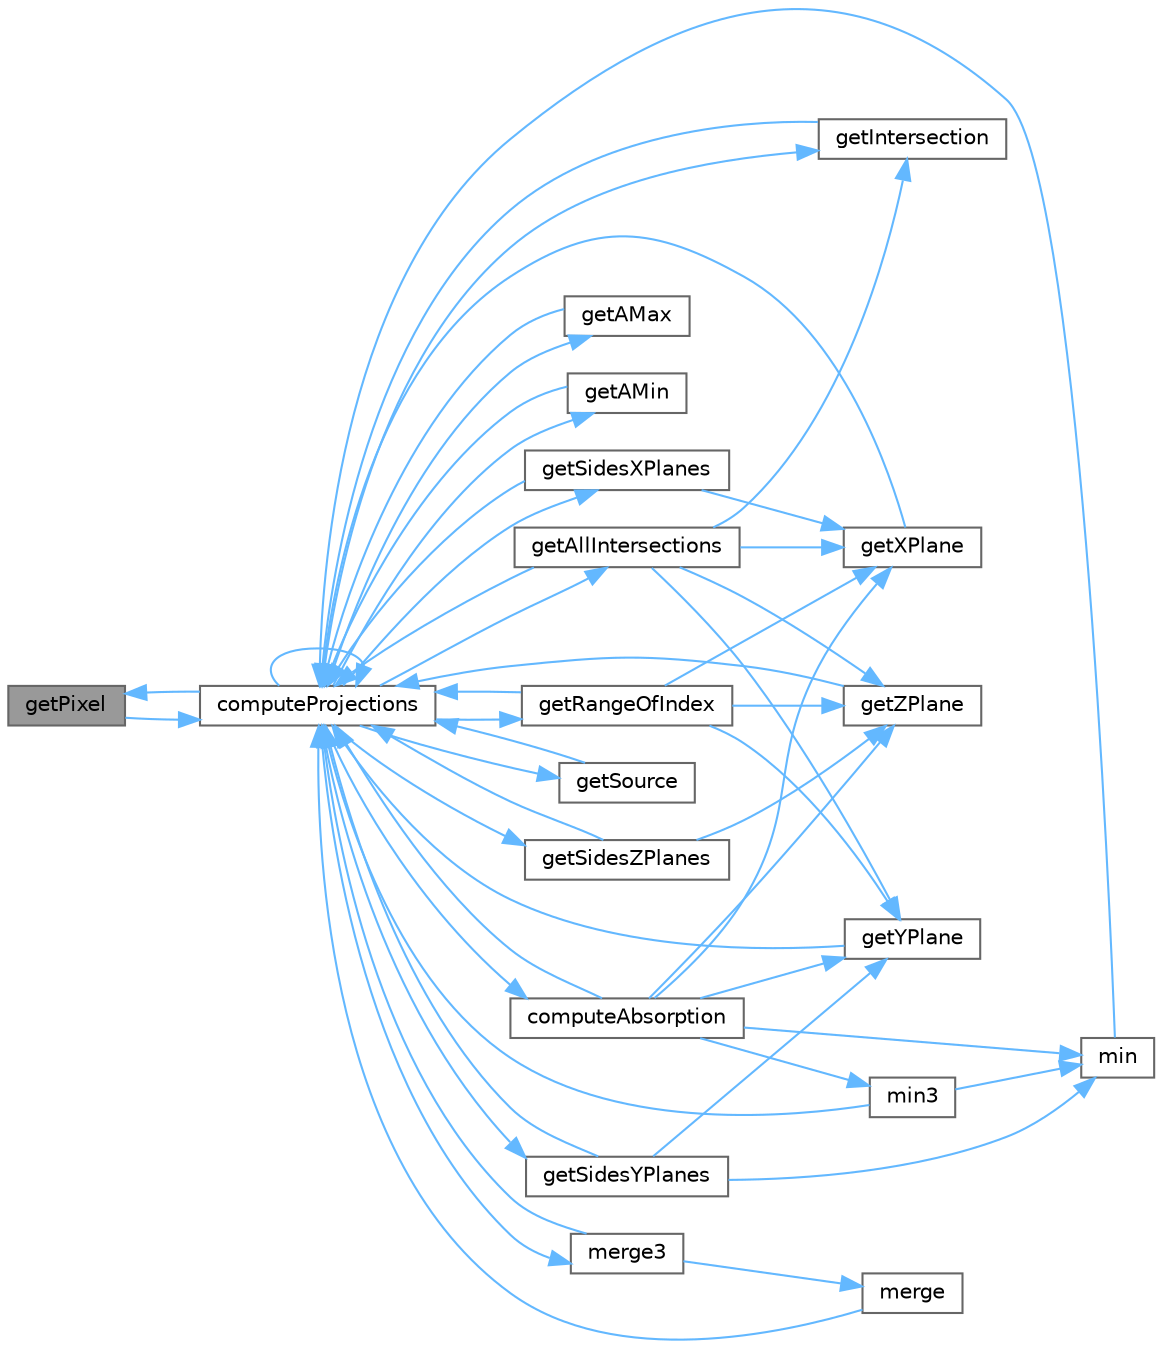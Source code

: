 digraph "getPixel"
{
 // LATEX_PDF_SIZE
  bgcolor="transparent";
  edge [fontname=Helvetica,fontsize=10,labelfontname=Helvetica,labelfontsize=10];
  node [fontname=Helvetica,fontsize=10,shape=box,height=0.2,width=0.4];
  rankdir="LR";
  Node1 [id="Node000001",label="getPixel",height=0.2,width=0.4,color="gray40", fillcolor="grey60", style="filled", fontcolor="black",tooltip="Retrieves the cartesian coordinates of a unit of the detector."];
  Node1 -> Node2 [id="edge1_Node000001_Node000002",color="steelblue1",style="solid",tooltip=" "];
  Node2 [id="Node000002",label="computeProjections",height=0.2,width=0.4,color="grey40", fillcolor="white", style="filled",URL="$omp-projection_8c.html#a91c1483b31c2632b85f0f2d08e4be10a",tooltip="Computes the projection of a sub-section of the object into the detector for each source position."];
  Node2 -> Node3 [id="edge2_Node000002_Node000003",color="steelblue1",style="solid",tooltip=" "];
  Node3 [id="Node000003",label="computeAbsorption",height=0.2,width=0.4,color="grey40", fillcolor="white", style="filled",URL="$omp-projection_8c.html#ae3cde07607db3e42464648645ab82a5d",tooltip="Computes the projection attenuation of the radiological path of a ray."];
  Node3 -> Node2 [id="edge3_Node000003_Node000002",color="steelblue1",style="solid",tooltip=" "];
  Node3 -> Node4 [id="edge4_Node000003_Node000004",color="steelblue1",style="solid",tooltip=" "];
  Node4 [id="Node000004",label="getXPlane",height=0.2,width=0.4,color="grey40", fillcolor="white", style="filled",URL="$omp-projection_8c.html#a62994646d9adde2ff95ca4428a069d9b",tooltip="Computes the coordinate of a plane parallel relative to the YZ plane."];
  Node4 -> Node2 [id="edge5_Node000004_Node000002",color="steelblue1",style="solid",tooltip=" "];
  Node3 -> Node5 [id="edge6_Node000003_Node000005",color="steelblue1",style="solid",tooltip=" "];
  Node5 [id="Node000005",label="getYPlane",height=0.2,width=0.4,color="grey40", fillcolor="white", style="filled",URL="$omp-projection_8c.html#aefc902c2cb6a15330e6fe28c9d2787c4",tooltip="Computes the coordinate of a plane parallel relative to the XZ plane."];
  Node5 -> Node2 [id="edge7_Node000005_Node000002",color="steelblue1",style="solid",tooltip=" "];
  Node3 -> Node6 [id="edge8_Node000003_Node000006",color="steelblue1",style="solid",tooltip=" "];
  Node6 [id="Node000006",label="getZPlane",height=0.2,width=0.4,color="grey40", fillcolor="white", style="filled",URL="$omp-projection_8c.html#a5543176b9f6cb0cf343a5ac1222f105c",tooltip="Computes the coordinate of a plane parallel relative to the XY plane."];
  Node6 -> Node2 [id="edge9_Node000006_Node000002",color="steelblue1",style="solid",tooltip=" "];
  Node3 -> Node7 [id="edge10_Node000003_Node000007",color="steelblue1",style="solid",tooltip=" "];
  Node7 [id="Node000007",label="min",height=0.2,width=0.4,color="grey40", fillcolor="white", style="filled",URL="$omp-projection_8c.html#abd8bbcfabb3ddef2ccaafb9928a37b95",tooltip="Computes the minimum value between a and b."];
  Node7 -> Node2 [id="edge11_Node000007_Node000002",color="steelblue1",style="solid",tooltip=" "];
  Node3 -> Node8 [id="edge12_Node000003_Node000008",color="steelblue1",style="solid",tooltip=" "];
  Node8 [id="Node000008",label="min3",height=0.2,width=0.4,color="grey40", fillcolor="white", style="filled",URL="$omp-projection_8c.html#a242710ffc6c186821800ab581fc06174",tooltip="Computes the minimum value between a, b and c."];
  Node8 -> Node2 [id="edge13_Node000008_Node000002",color="steelblue1",style="solid",tooltip=" "];
  Node8 -> Node7 [id="edge14_Node000008_Node000007",color="steelblue1",style="solid",tooltip=" "];
  Node2 -> Node2 [id="edge15_Node000002_Node000002",color="steelblue1",style="solid",tooltip=" "];
  Node2 -> Node9 [id="edge16_Node000002_Node000009",color="steelblue1",style="solid",tooltip=" "];
  Node9 [id="Node000009",label="getAllIntersections",height=0.2,width=0.4,color="grey40", fillcolor="white", style="filled",URL="$omp-projection_8c.html#a5f51f5f74280e59e6dabea0ab4c2763b",tooltip="Computes the coordinates of the planes necessary to compute the intersections with the ray...."];
  Node9 -> Node2 [id="edge17_Node000009_Node000002",color="steelblue1",style="solid",tooltip=" "];
  Node9 -> Node10 [id="edge18_Node000009_Node000010",color="steelblue1",style="solid",tooltip=" "];
  Node10 [id="Node000010",label="getIntersection",height=0.2,width=0.4,color="grey40", fillcolor="white", style="filled",URL="$omp-projection_8c.html#a149a948293e53a037a1765c09ff71913",tooltip="Computes the the intersections between a ray and a set of planes."];
  Node10 -> Node2 [id="edge19_Node000010_Node000002",color="steelblue1",style="solid",tooltip=" "];
  Node9 -> Node4 [id="edge20_Node000009_Node000004",color="steelblue1",style="solid",tooltip=" "];
  Node9 -> Node5 [id="edge21_Node000009_Node000005",color="steelblue1",style="solid",tooltip=" "];
  Node9 -> Node6 [id="edge22_Node000009_Node000006",color="steelblue1",style="solid",tooltip=" "];
  Node2 -> Node11 [id="edge23_Node000002_Node000011",color="steelblue1",style="solid",tooltip=" "];
  Node11 [id="Node000011",label="getAMax",height=0.2,width=0.4,color="grey40", fillcolor="white", style="filled",URL="$omp-projection_8c.html#a285a0e4db4eb6abb181dd66dde16967d",tooltip="Computes the maximum parametric value a, representing the last intersection between ray and object."];
  Node11 -> Node2 [id="edge24_Node000011_Node000002",color="steelblue1",style="solid",tooltip=" "];
  Node2 -> Node12 [id="edge25_Node000002_Node000012",color="steelblue1",style="solid",tooltip=" "];
  Node12 [id="Node000012",label="getAMin",height=0.2,width=0.4,color="grey40", fillcolor="white", style="filled",URL="$omp-projection_8c.html#ab2c8fbc0bba7b91a3b9ffc8967ace715",tooltip="Computes the minimum parametric value a, representing the fist intersection between ray and object."];
  Node12 -> Node2 [id="edge26_Node000012_Node000002",color="steelblue1",style="solid",tooltip=" "];
  Node2 -> Node10 [id="edge27_Node000002_Node000010",color="steelblue1",style="solid",tooltip=" "];
  Node2 -> Node1 [id="edge28_Node000002_Node000001",color="steelblue1",style="solid",tooltip=" "];
  Node2 -> Node13 [id="edge29_Node000002_Node000013",color="steelblue1",style="solid",tooltip=" "];
  Node13 [id="Node000013",label="getRangeOfIndex",height=0.2,width=0.4,color="grey40", fillcolor="white", style="filled",URL="$omp-projection_8c.html#a92b78df62ad30990062a3e28546383ff",tooltip="Retrieves the range of parametric values of the planes."];
  Node13 -> Node2 [id="edge30_Node000013_Node000002",color="steelblue1",style="solid",tooltip=" "];
  Node13 -> Node4 [id="edge31_Node000013_Node000004",color="steelblue1",style="solid",tooltip=" "];
  Node13 -> Node5 [id="edge32_Node000013_Node000005",color="steelblue1",style="solid",tooltip=" "];
  Node13 -> Node6 [id="edge33_Node000013_Node000006",color="steelblue1",style="solid",tooltip=" "];
  Node2 -> Node14 [id="edge34_Node000002_Node000014",color="steelblue1",style="solid",tooltip=" "];
  Node14 [id="Node000014",label="getSidesXPlanes",height=0.2,width=0.4,color="grey40", fillcolor="white", style="filled",URL="$omp-projection_8c.html#a73161354b820cd053340e3c34ce89deb",tooltip="Computes a coordinate of the two planes of the object's sides orthogonal to the x axis."];
  Node14 -> Node2 [id="edge35_Node000014_Node000002",color="steelblue1",style="solid",tooltip=" "];
  Node14 -> Node4 [id="edge36_Node000014_Node000004",color="steelblue1",style="solid",tooltip=" "];
  Node2 -> Node15 [id="edge37_Node000002_Node000015",color="steelblue1",style="solid",tooltip=" "];
  Node15 [id="Node000015",label="getSidesYPlanes",height=0.2,width=0.4,color="grey40", fillcolor="white", style="filled",URL="$omp-projection_8c.html#ab15a86e6f3f3dea877a3b26c27057cad",tooltip="Computes a coordinate of the two planes of the object's sides orthogonal to the y axis."];
  Node15 -> Node2 [id="edge38_Node000015_Node000002",color="steelblue1",style="solid",tooltip=" "];
  Node15 -> Node5 [id="edge39_Node000015_Node000005",color="steelblue1",style="solid",tooltip=" "];
  Node15 -> Node7 [id="edge40_Node000015_Node000007",color="steelblue1",style="solid",tooltip=" "];
  Node2 -> Node16 [id="edge41_Node000002_Node000016",color="steelblue1",style="solid",tooltip=" "];
  Node16 [id="Node000016",label="getSidesZPlanes",height=0.2,width=0.4,color="grey40", fillcolor="white", style="filled",URL="$omp-projection_8c.html#a3505bc3d55ded9158d98b4571924fc7b",tooltip="Computes a coordinate of the two planes of the object's sides orthogonal to the z axis."];
  Node16 -> Node2 [id="edge42_Node000016_Node000002",color="steelblue1",style="solid",tooltip=" "];
  Node16 -> Node6 [id="edge43_Node000016_Node000006",color="steelblue1",style="solid",tooltip=" "];
  Node2 -> Node17 [id="edge44_Node000002_Node000017",color="steelblue1",style="solid",tooltip=" "];
  Node17 [id="Node000017",label="getSource",height=0.2,width=0.4,color="grey40", fillcolor="white", style="filled",URL="$omp-projection_8c.html#a35b227d2c53e8ecd95c97ccdea905846",tooltip="Retrieves the cartesian coordinates of the source."];
  Node17 -> Node2 [id="edge45_Node000017_Node000002",color="steelblue1",style="solid",tooltip=" "];
  Node2 -> Node18 [id="edge46_Node000002_Node000018",color="steelblue1",style="solid",tooltip=" "];
  Node18 [id="Node000018",label="merge3",height=0.2,width=0.4,color="grey40", fillcolor="white", style="filled",URL="$omp-projection_8c.html#a8cf884d6fd46566644a22199397575d1",tooltip="Merges three sorted arrays into one single sorted array."];
  Node18 -> Node2 [id="edge47_Node000018_Node000002",color="steelblue1",style="solid",tooltip=" "];
  Node18 -> Node19 [id="edge48_Node000018_Node000019",color="steelblue1",style="solid",tooltip=" "];
  Node19 [id="Node000019",label="merge",height=0.2,width=0.4,color="grey40", fillcolor="white", style="filled",URL="$omp-projection_8c.html#af9298b6d30c4c2dd6463bbb435a18863",tooltip="Merges two sorted arrays into one single sorted array."];
  Node19 -> Node2 [id="edge49_Node000019_Node000002",color="steelblue1",style="solid",tooltip=" "];
}
